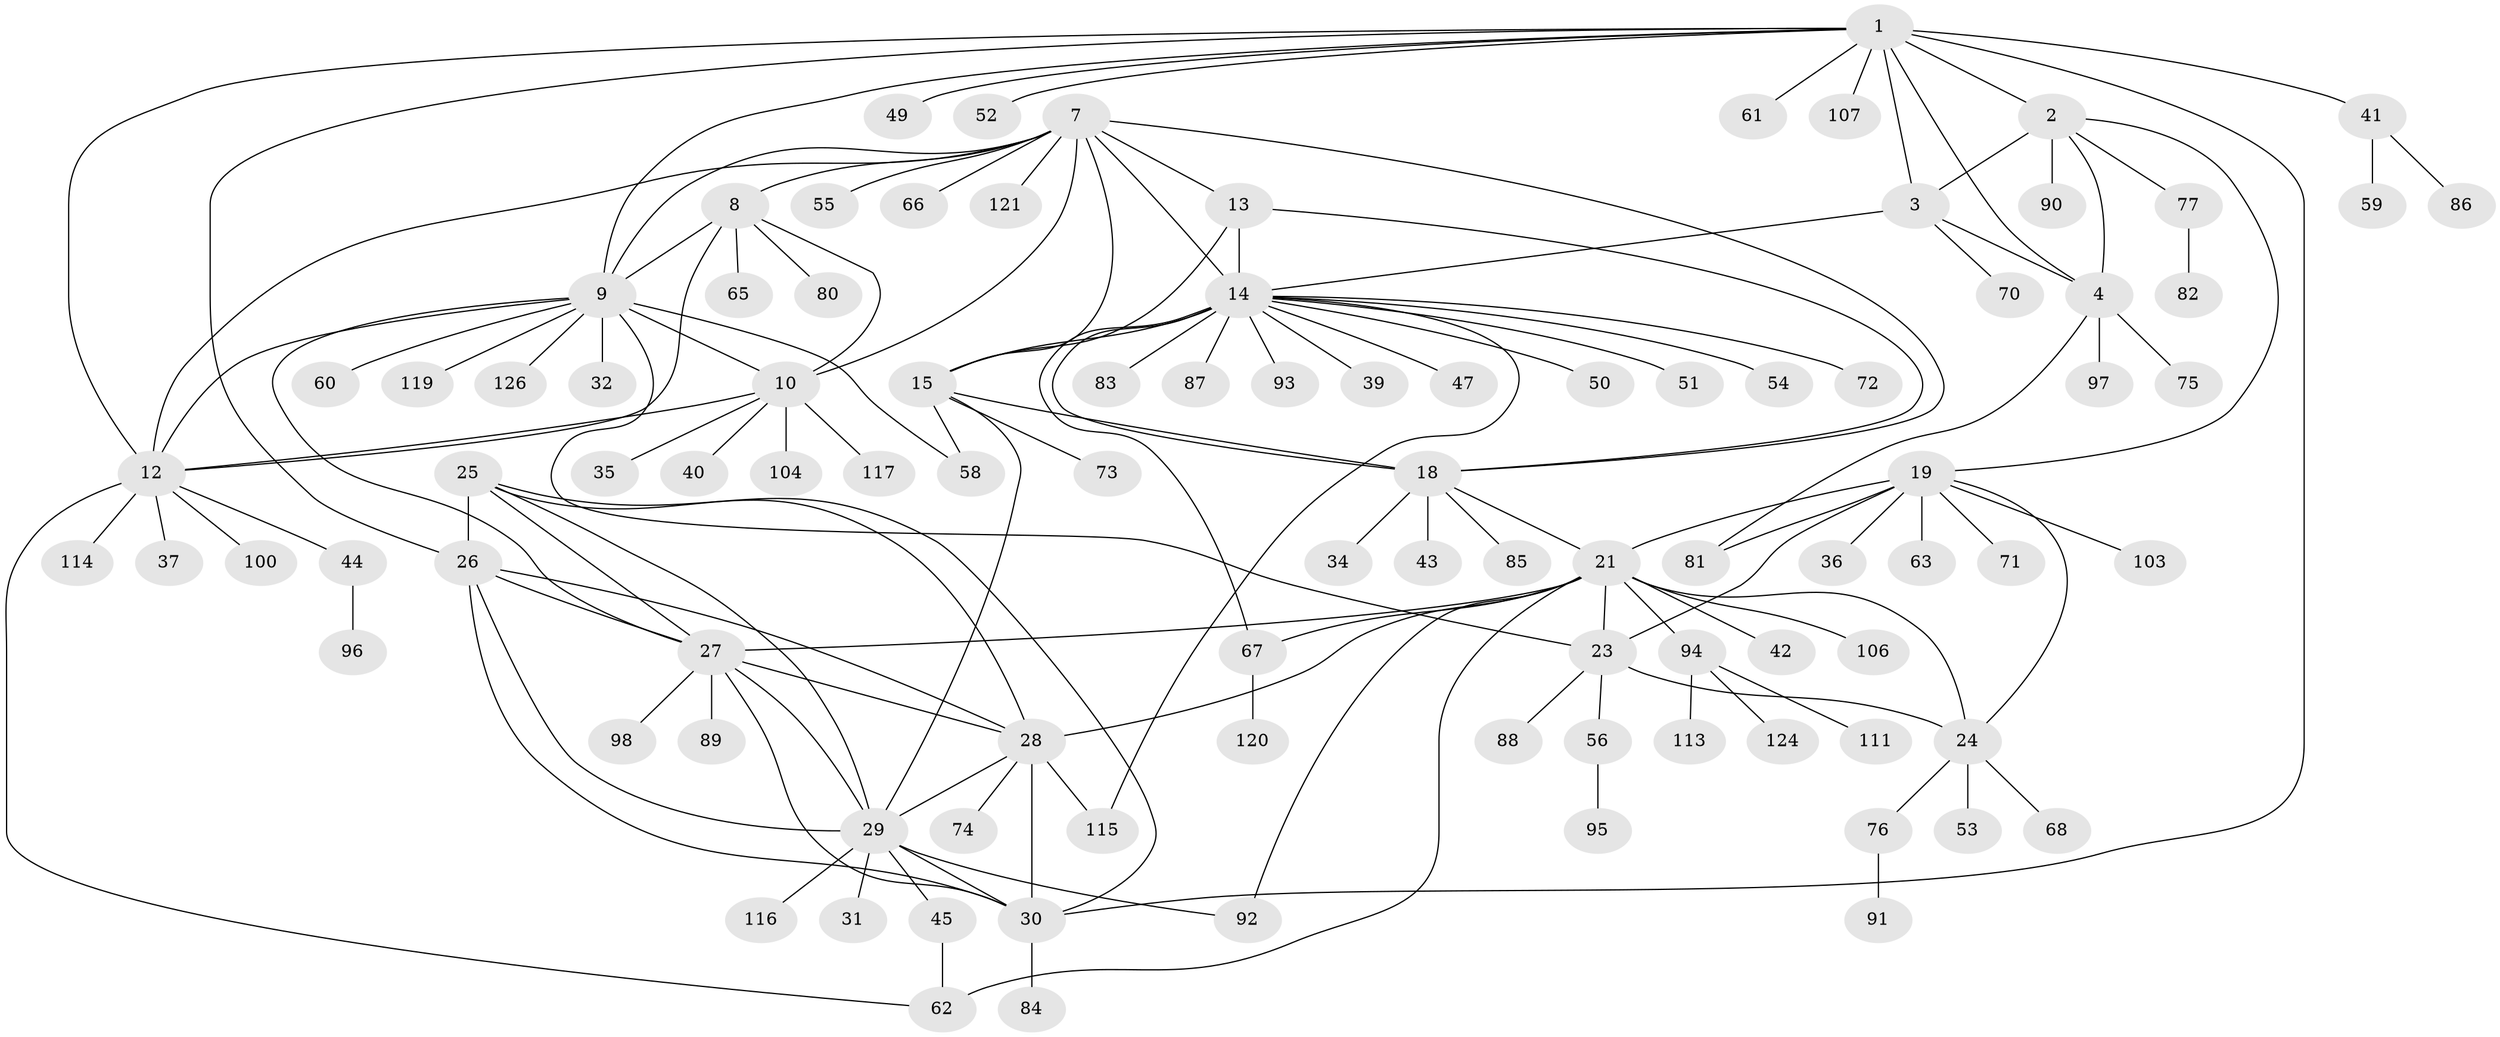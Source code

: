 // Generated by graph-tools (version 1.1) at 2025/24/03/03/25 07:24:11]
// undirected, 98 vertices, 141 edges
graph export_dot {
graph [start="1"]
  node [color=gray90,style=filled];
  1 [super="+46"];
  2 [super="+6"];
  3 [super="+5"];
  4 [super="+78"];
  7 [super="+17"];
  8 [super="+57"];
  9 [super="+11"];
  10 [super="+123"];
  12 [super="+105"];
  13;
  14 [super="+16"];
  15 [super="+108"];
  18 [super="+101"];
  19 [super="+20"];
  21 [super="+22"];
  23 [super="+38"];
  24 [super="+48"];
  25 [super="+33"];
  26;
  27 [super="+122"];
  28 [super="+109"];
  29 [super="+99"];
  30 [super="+64"];
  31;
  32;
  34;
  35;
  36;
  37;
  39;
  40;
  41;
  42 [super="+110"];
  43;
  44;
  45 [super="+118"];
  47;
  49;
  50;
  51;
  52;
  53;
  54;
  55;
  56;
  58;
  59;
  60;
  61;
  62 [super="+69"];
  63;
  65;
  66;
  67 [super="+79"];
  68;
  70;
  71;
  72;
  73;
  74;
  75;
  76;
  77;
  80;
  81;
  82;
  83 [super="+112"];
  84;
  85;
  86;
  87;
  88;
  89;
  90;
  91;
  92;
  93;
  94 [super="+102"];
  95;
  96;
  97;
  98;
  100;
  103;
  104;
  106 [super="+125"];
  107;
  111;
  113;
  114;
  115;
  116;
  117;
  119;
  120;
  121;
  124;
  126;
  1 -- 2 [weight=2];
  1 -- 3 [weight=2];
  1 -- 4;
  1 -- 9;
  1 -- 30;
  1 -- 41;
  1 -- 49;
  1 -- 52;
  1 -- 26;
  1 -- 107;
  1 -- 61;
  1 -- 12;
  2 -- 3 [weight=4];
  2 -- 4 [weight=2];
  2 -- 19;
  2 -- 77;
  2 -- 90;
  3 -- 4 [weight=2];
  3 -- 70;
  3 -- 14;
  4 -- 75;
  4 -- 81;
  4 -- 97;
  7 -- 8;
  7 -- 9 [weight=2];
  7 -- 10;
  7 -- 12;
  7 -- 66;
  7 -- 121;
  7 -- 18;
  7 -- 55;
  7 -- 13;
  7 -- 14 [weight=2];
  7 -- 15;
  8 -- 9 [weight=2];
  8 -- 10;
  8 -- 12;
  8 -- 65;
  8 -- 80;
  9 -- 10 [weight=2];
  9 -- 12 [weight=2];
  9 -- 23;
  9 -- 32;
  9 -- 58;
  9 -- 119;
  9 -- 27;
  9 -- 60;
  9 -- 126;
  10 -- 12;
  10 -- 35;
  10 -- 40;
  10 -- 104;
  10 -- 117;
  12 -- 37;
  12 -- 44;
  12 -- 62;
  12 -- 100;
  12 -- 114;
  13 -- 14 [weight=2];
  13 -- 15;
  13 -- 18;
  14 -- 15 [weight=2];
  14 -- 18 [weight=2];
  14 -- 39;
  14 -- 47;
  14 -- 54;
  14 -- 67;
  14 -- 72;
  14 -- 83;
  14 -- 87;
  14 -- 115;
  14 -- 51;
  14 -- 50;
  14 -- 93;
  15 -- 18;
  15 -- 29;
  15 -- 58;
  15 -- 73;
  18 -- 21;
  18 -- 34;
  18 -- 43;
  18 -- 85;
  19 -- 21 [weight=4];
  19 -- 23 [weight=2];
  19 -- 24 [weight=2];
  19 -- 81;
  19 -- 103;
  19 -- 36;
  19 -- 71;
  19 -- 63;
  21 -- 23 [weight=2];
  21 -- 24 [weight=2];
  21 -- 62;
  21 -- 67;
  21 -- 92;
  21 -- 94;
  21 -- 106;
  21 -- 42;
  21 -- 27;
  21 -- 28;
  23 -- 24;
  23 -- 88;
  23 -- 56;
  24 -- 53;
  24 -- 68;
  24 -- 76;
  25 -- 26;
  25 -- 27;
  25 -- 28;
  25 -- 29;
  25 -- 30;
  26 -- 27;
  26 -- 28;
  26 -- 29;
  26 -- 30;
  27 -- 28;
  27 -- 29;
  27 -- 30;
  27 -- 89;
  27 -- 98;
  28 -- 29;
  28 -- 30;
  28 -- 74;
  28 -- 115;
  29 -- 30;
  29 -- 31;
  29 -- 45;
  29 -- 92;
  29 -- 116;
  30 -- 84;
  41 -- 59;
  41 -- 86;
  44 -- 96;
  45 -- 62;
  56 -- 95;
  67 -- 120;
  76 -- 91;
  77 -- 82;
  94 -- 111;
  94 -- 113;
  94 -- 124;
}
